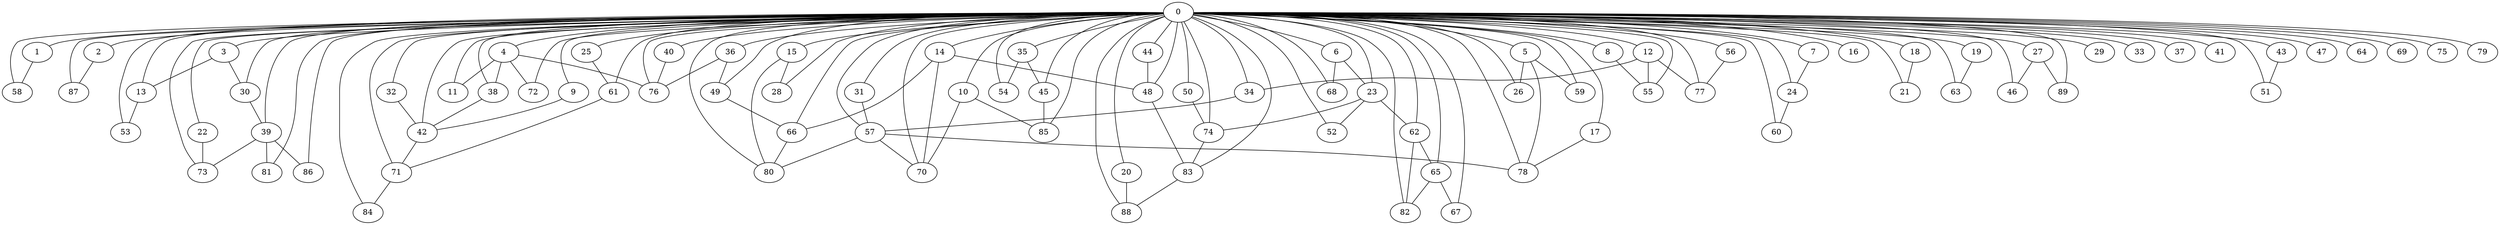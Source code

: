 
graph graphname {
    0 -- 1
0 -- 2
0 -- 3
0 -- 4
0 -- 5
0 -- 6
0 -- 7
0 -- 8
0 -- 9
0 -- 10
0 -- 11
0 -- 12
0 -- 13
0 -- 14
0 -- 15
0 -- 16
0 -- 17
0 -- 18
0 -- 19
0 -- 20
0 -- 21
0 -- 22
0 -- 23
0 -- 24
0 -- 25
0 -- 26
0 -- 27
0 -- 28
0 -- 29
0 -- 30
0 -- 31
0 -- 32
0 -- 33
0 -- 34
0 -- 35
0 -- 36
0 -- 37
0 -- 38
0 -- 39
0 -- 40
0 -- 41
0 -- 42
0 -- 43
0 -- 44
0 -- 45
0 -- 46
0 -- 47
0 -- 48
0 -- 49
0 -- 50
0 -- 51
0 -- 52
0 -- 53
0 -- 54
0 -- 55
0 -- 56
0 -- 57
0 -- 58
0 -- 59
0 -- 60
0 -- 61
0 -- 62
0 -- 63
0 -- 64
0 -- 65
0 -- 66
0 -- 67
0 -- 68
0 -- 69
0 -- 70
0 -- 71
0 -- 72
0 -- 73
0 -- 74
0 -- 75
0 -- 76
0 -- 77
0 -- 78
0 -- 79
0 -- 80
0 -- 81
0 -- 82
0 -- 83
0 -- 84
0 -- 85
0 -- 86
0 -- 87
0 -- 88
0 -- 89
1 -- 58
2 -- 87
3 -- 13
3 -- 30
4 -- 38
4 -- 76
4 -- 11
4 -- 72
5 -- 26
5 -- 78
5 -- 59
6 -- 68
6 -- 23
7 -- 24
8 -- 55
9 -- 42
10 -- 70
10 -- 85
12 -- 55
12 -- 34
12 -- 77
13 -- 53
14 -- 70
14 -- 66
14 -- 48
15 -- 80
15 -- 28
17 -- 78
18 -- 21
19 -- 63
20 -- 88
22 -- 73
23 -- 74
23 -- 52
23 -- 62
24 -- 60
25 -- 61
27 -- 46
27 -- 89
30 -- 39
31 -- 57
32 -- 42
34 -- 57
35 -- 45
35 -- 54
36 -- 49
36 -- 76
38 -- 42
39 -- 81
39 -- 86
39 -- 73
40 -- 76
42 -- 71
43 -- 51
44 -- 48
45 -- 85
48 -- 83
49 -- 66
50 -- 74
56 -- 77
57 -- 78
57 -- 70
57 -- 80
61 -- 71
62 -- 65
62 -- 82
65 -- 67
65 -- 82
66 -- 80
71 -- 84
74 -- 83
83 -- 88

}
